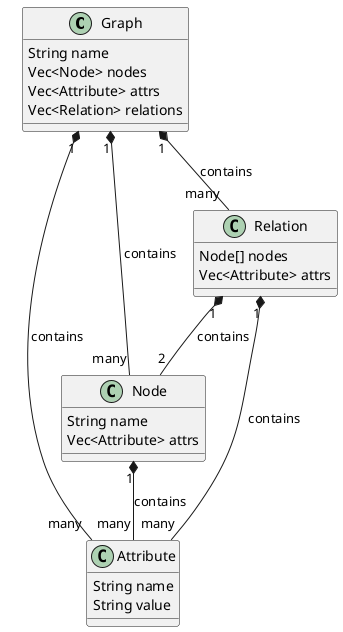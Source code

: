 @startuml graph

class Graph {
  {field} String name 
  {field} Vec<Node> nodes
  {field} Vec<Attribute> attrs
  {field} Vec<Relation> relations
}

Graph "1" *-- "many" Node : contains

class Node {
  {field} String name
  {field} Vec<Attribute> attrs
}

Graph "1" *-- "many" Attribute : contains
Node "1" *-- "many" Attribute : contains

class Attribute {
  {field} String name
  {field} String value
}

Graph "1" *-- "many" Relation : contains

class Relation {
  {field} Node[] nodes
  {field} Vec<Attribute> attrs
}

Relation "1" *-- "2" Node : contains
Relation "1" *-- "many" Attribute : contains 

@enduml
